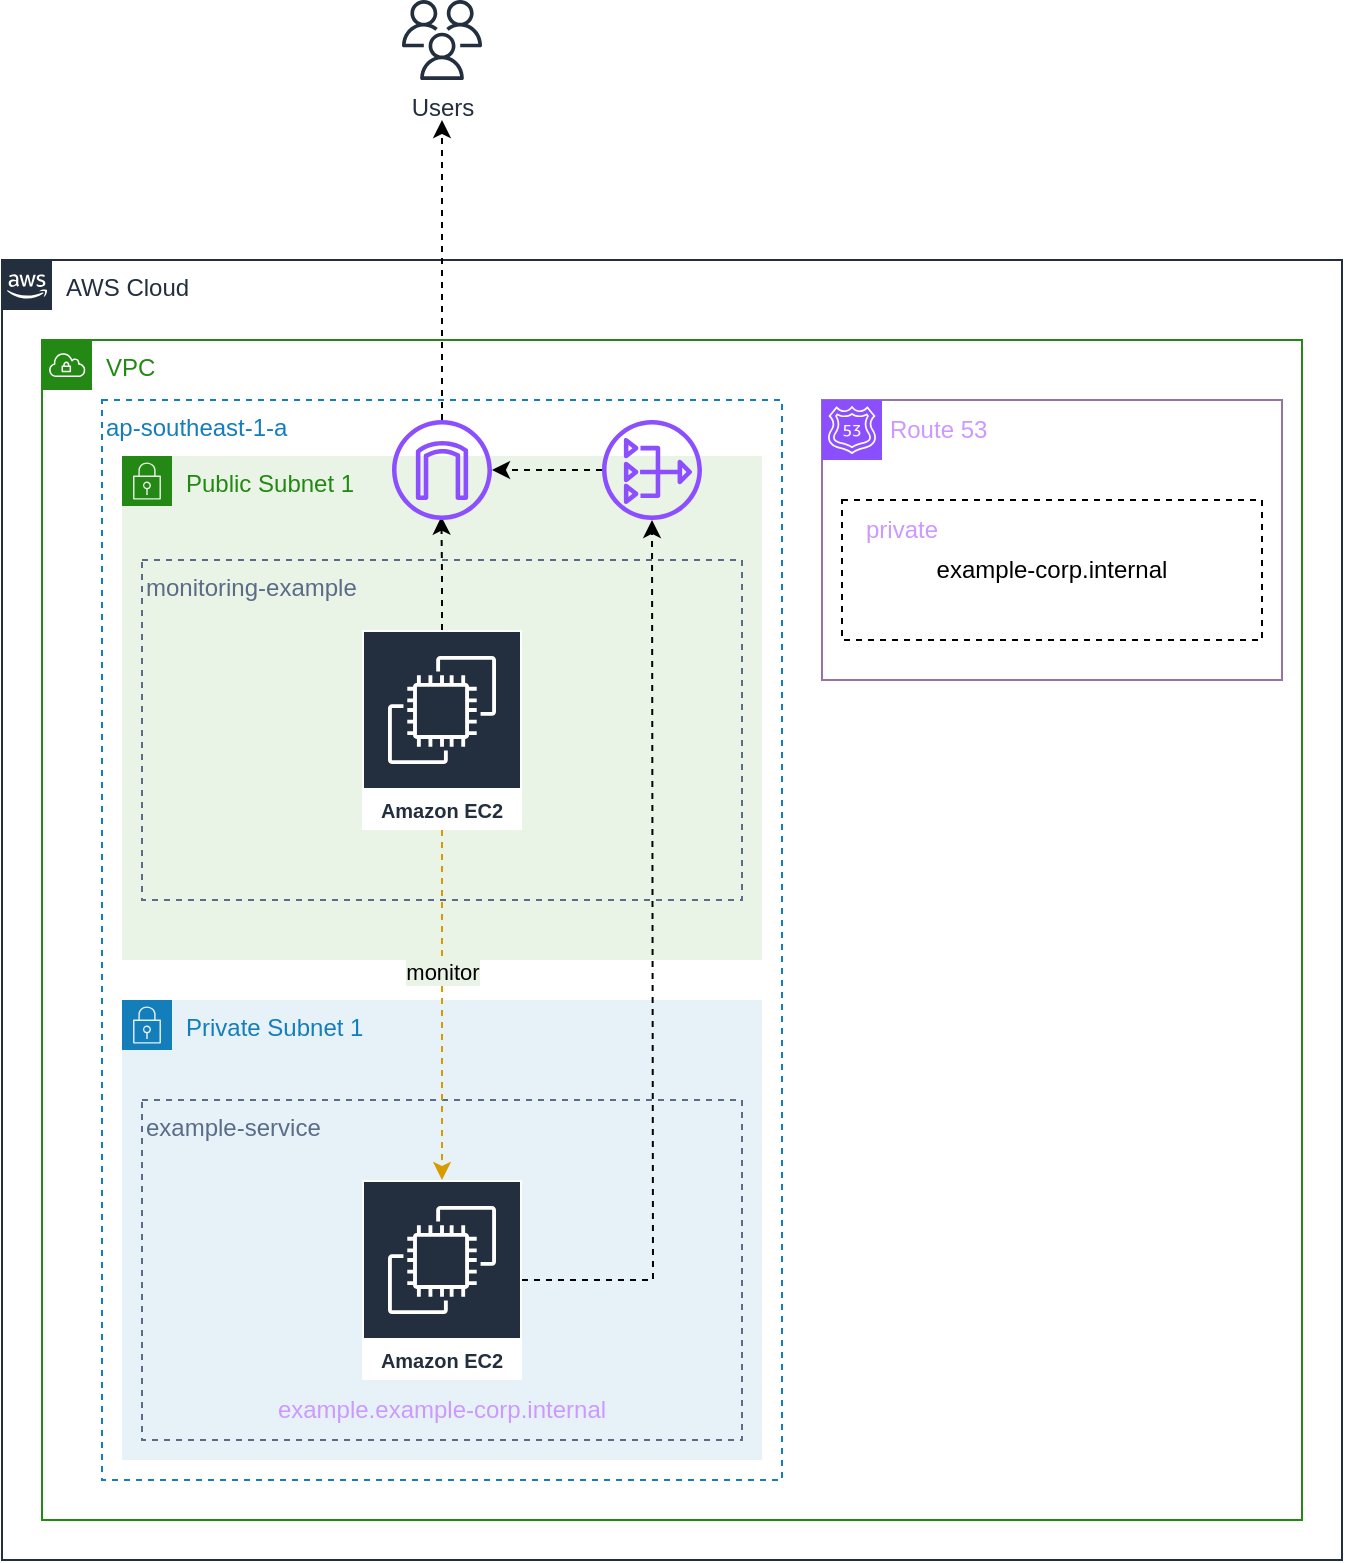 <mxfile version="28.1.2">
  <diagram id="jrXY4hO8n29qiqvIHeQG" name="Page-1">
    <mxGraphModel dx="2434" dy="2083" grid="1" gridSize="10" guides="1" tooltips="1" connect="1" arrows="1" fold="1" page="0" pageScale="1" pageWidth="827" pageHeight="1169" math="0" shadow="0">
      <root>
        <mxCell id="0" />
        <mxCell id="1" parent="0" />
        <mxCell id="5G6M97Ru5O6IGqaMy1Rf-22" value="AWS Cloud" style="points=[[0,0],[0.25,0],[0.5,0],[0.75,0],[1,0],[1,0.25],[1,0.5],[1,0.75],[1,1],[0.75,1],[0.5,1],[0.25,1],[0,1],[0,0.75],[0,0.5],[0,0.25]];outlineConnect=0;gradientColor=none;html=1;whiteSpace=wrap;fontSize=12;fontStyle=0;shape=mxgraph.aws4.group;grIcon=mxgraph.aws4.group_aws_cloud_alt;strokeColor=#232F3E;verticalAlign=top;align=left;spacingLeft=30;fontColor=#232F3E;dashed=0;fillColor=none;" parent="1" vertex="1">
          <mxGeometry x="-1020" y="-760" width="670" height="650" as="geometry" />
        </mxCell>
        <mxCell id="5G6M97Ru5O6IGqaMy1Rf-31" value="ap-southeast-1-a" style="strokeColor=#147EBA;dashed=1;verticalAlign=top;fontStyle=0;fontColor=#147EBA;align=left;" parent="1" vertex="1">
          <mxGeometry x="-970" y="-690" width="340" height="540" as="geometry" />
        </mxCell>
        <mxCell id="5G6M97Ru5O6IGqaMy1Rf-24" value="Public Subnet 1" style="points=[[0,0],[0.25,0],[0.5,0],[0.75,0],[1,0],[1,0.25],[1,0.5],[1,0.75],[1,1],[0.75,1],[0.5,1],[0.25,1],[0,1],[0,0.75],[0,0.5],[0,0.25]];outlineConnect=0;gradientColor=none;html=1;whiteSpace=wrap;fontSize=12;fontStyle=0;shape=mxgraph.aws4.group;grIcon=mxgraph.aws4.group_security_group;grStroke=0;strokeColor=#248814;fillColor=#E9F3E6;verticalAlign=top;align=left;spacingLeft=30;fontColor=#248814;dashed=0;" parent="1" vertex="1">
          <mxGeometry x="-960" y="-662" width="320" height="252" as="geometry" />
        </mxCell>
        <mxCell id="5G6M97Ru5O6IGqaMy1Rf-26" value="Private Subnet 1" style="points=[[0,0],[0.25,0],[0.5,0],[0.75,0],[1,0],[1,0.25],[1,0.5],[1,0.75],[1,1],[0.75,1],[0.5,1],[0.25,1],[0,1],[0,0.75],[0,0.5],[0,0.25]];outlineConnect=0;gradientColor=none;html=1;whiteSpace=wrap;fontSize=12;fontStyle=0;shape=mxgraph.aws4.group;grIcon=mxgraph.aws4.group_security_group;grStroke=0;strokeColor=#147EBA;fillColor=#E6F2F8;verticalAlign=top;align=left;spacingLeft=30;fontColor=#147EBA;dashed=0;" parent="1" vertex="1">
          <mxGeometry x="-960" y="-390" width="320" height="230" as="geometry" />
        </mxCell>
        <mxCell id="5G6M97Ru5O6IGqaMy1Rf-37" value="Users" style="outlineConnect=0;fontColor=#232F3E;gradientColor=none;fillColor=#232F3E;strokeColor=none;dashed=0;verticalLabelPosition=bottom;verticalAlign=top;align=center;html=1;fontSize=12;fontStyle=0;aspect=fixed;pointerEvents=1;shape=mxgraph.aws4.users;" parent="1" vertex="1">
          <mxGeometry x="-820" y="-890" width="40" height="40" as="geometry" />
        </mxCell>
        <mxCell id="5G6M97Ru5O6IGqaMy1Rf-33" value="example-service" style="fillColor=none;strokeColor=#5A6C86;dashed=1;verticalAlign=top;fontStyle=0;fontColor=#5A6C86;align=left;" parent="1" vertex="1">
          <mxGeometry x="-950" y="-340" width="300" height="170" as="geometry" />
        </mxCell>
        <mxCell id="VvwsrMAah288FeZ9eJY_-7" value="monitoring-example" style="fillColor=none;strokeColor=#5A6C86;dashed=1;verticalAlign=top;fontStyle=0;fontColor=#5A6C86;align=left;" parent="1" vertex="1">
          <mxGeometry x="-950" y="-610" width="300" height="170" as="geometry" />
        </mxCell>
        <mxCell id="VvwsrMAah288FeZ9eJY_-10" style="edgeStyle=orthogonalEdgeStyle;rounded=0;orthogonalLoop=1;jettySize=auto;html=1;fillColor=#ffe6cc;strokeColor=#d79b00;dashed=1;" parent="1" source="VvwsrMAah288FeZ9eJY_-8" target="VvwsrMAah288FeZ9eJY_-9" edge="1">
          <mxGeometry relative="1" as="geometry" />
        </mxCell>
        <mxCell id="VvwsrMAah288FeZ9eJY_-11" value="monitor" style="edgeLabel;html=1;align=center;verticalAlign=middle;resizable=0;points=[];labelBackgroundColor=#E9F3E6;" parent="VvwsrMAah288FeZ9eJY_-10" vertex="1" connectable="0">
          <mxGeometry x="-0.206" y="-1" relative="1" as="geometry">
            <mxPoint x="1" y="1" as="offset" />
          </mxGeometry>
        </mxCell>
        <mxCell id="VvwsrMAah288FeZ9eJY_-8" value="Amazon EC2" style="sketch=0;outlineConnect=0;fontColor=#232F3E;gradientColor=none;strokeColor=#ffffff;fillColor=#232F3E;dashed=0;verticalLabelPosition=middle;verticalAlign=bottom;align=center;html=1;whiteSpace=wrap;fontSize=10;fontStyle=1;spacing=3;shape=mxgraph.aws4.productIcon;prIcon=mxgraph.aws4.ec2;" parent="1" vertex="1">
          <mxGeometry x="-840" y="-575" width="80" height="100" as="geometry" />
        </mxCell>
        <mxCell id="VvwsrMAah288FeZ9eJY_-17" style="edgeStyle=orthogonalEdgeStyle;rounded=0;orthogonalLoop=1;jettySize=auto;html=1;dashed=1;" parent="1" source="VvwsrMAah288FeZ9eJY_-9" edge="1">
          <mxGeometry relative="1" as="geometry">
            <mxPoint x="-695" y="-630.001" as="targetPoint" />
          </mxGeometry>
        </mxCell>
        <mxCell id="VvwsrMAah288FeZ9eJY_-9" value="Amazon EC2" style="sketch=0;outlineConnect=0;fontColor=#232F3E;gradientColor=none;strokeColor=#ffffff;fillColor=#232F3E;dashed=0;verticalLabelPosition=middle;verticalAlign=bottom;align=center;html=1;whiteSpace=wrap;fontSize=10;fontStyle=1;spacing=3;shape=mxgraph.aws4.productIcon;prIcon=mxgraph.aws4.ec2;" parent="1" vertex="1">
          <mxGeometry x="-840" y="-300" width="80" height="100" as="geometry" />
        </mxCell>
        <mxCell id="VvwsrMAah288FeZ9eJY_-20" style="edgeStyle=orthogonalEdgeStyle;rounded=0;orthogonalLoop=1;jettySize=auto;html=1;dashed=1;" parent="1" edge="1">
          <mxGeometry relative="1" as="geometry">
            <mxPoint x="-800" y="-830" as="targetPoint" />
            <mxPoint x="-800" y="-680" as="sourcePoint" />
          </mxGeometry>
        </mxCell>
        <mxCell id="VvwsrMAah288FeZ9eJY_-19" style="edgeStyle=orthogonalEdgeStyle;rounded=0;orthogonalLoop=1;jettySize=auto;html=1;dashed=1;" parent="1" edge="1">
          <mxGeometry relative="1" as="geometry">
            <mxPoint x="-720" y="-655" as="sourcePoint" />
            <mxPoint x="-775" y="-655" as="targetPoint" />
          </mxGeometry>
        </mxCell>
        <mxCell id="VvwsrMAah288FeZ9eJY_-18" style="edgeStyle=orthogonalEdgeStyle;rounded=0;orthogonalLoop=1;jettySize=auto;html=1;entryX=0.494;entryY=0.966;entryDx=0;entryDy=0;entryPerimeter=0;dashed=1;" parent="1" source="VvwsrMAah288FeZ9eJY_-8" edge="1">
          <mxGeometry relative="1" as="geometry">
            <mxPoint x="-800.3" y="-631.7" as="targetPoint" />
          </mxGeometry>
        </mxCell>
        <mxCell id="VvwsrMAah288FeZ9eJY_-22" value="" style="sketch=0;outlineConnect=0;fontColor=#232F3E;gradientColor=none;fillColor=#8C4FFF;strokeColor=none;dashed=0;verticalLabelPosition=bottom;verticalAlign=top;align=center;html=1;fontSize=12;fontStyle=0;aspect=fixed;pointerEvents=1;shape=mxgraph.aws4.internet_gateway;" parent="1" vertex="1">
          <mxGeometry x="-825" y="-680" width="50" height="50" as="geometry" />
        </mxCell>
        <mxCell id="VvwsrMAah288FeZ9eJY_-23" value="" style="sketch=0;outlineConnect=0;fontColor=#232F3E;gradientColor=none;fillColor=#8C4FFF;strokeColor=none;dashed=0;verticalLabelPosition=bottom;verticalAlign=top;align=center;html=1;fontSize=12;fontStyle=0;aspect=fixed;pointerEvents=1;shape=mxgraph.aws4.nat_gateway;" parent="1" vertex="1">
          <mxGeometry x="-720" y="-680" width="50" height="50" as="geometry" />
        </mxCell>
        <mxCell id="5G6M97Ru5O6IGqaMy1Rf-23" value="VPC" style="points=[[0,0],[0.25,0],[0.5,0],[0.75,0],[1,0],[1,0.25],[1,0.5],[1,0.75],[1,1],[0.75,1],[0.5,1],[0.25,1],[0,1],[0,0.75],[0,0.5],[0,0.25]];outlineConnect=0;gradientColor=none;html=1;whiteSpace=wrap;fontSize=12;fontStyle=0;shape=mxgraph.aws4.group;grIcon=mxgraph.aws4.group_vpc;strokeColor=#248814;fillColor=none;verticalAlign=top;align=left;spacingLeft=30;dashed=0;fontColor=#248814;" parent="1" vertex="1">
          <mxGeometry x="-1000" y="-720" width="630" height="590" as="geometry" />
        </mxCell>
        <mxCell id="VvwsrMAah288FeZ9eJY_-28" value="" style="rounded=0;whiteSpace=wrap;html=1;fillColor=none;strokeColor=#9673a6;" parent="1" vertex="1">
          <mxGeometry x="-610" y="-690" width="230" height="140" as="geometry" />
        </mxCell>
        <mxCell id="VvwsrMAah288FeZ9eJY_-29" value="" style="sketch=0;points=[[0,0,0],[0.25,0,0],[0.5,0,0],[0.75,0,0],[1,0,0],[0,1,0],[0.25,1,0],[0.5,1,0],[0.75,1,0],[1,1,0],[0,0.25,0],[0,0.5,0],[0,0.75,0],[1,0.25,0],[1,0.5,0],[1,0.75,0]];outlineConnect=0;fontColor=#232F3E;fillColor=#8C4FFF;strokeColor=#ffffff;dashed=0;verticalLabelPosition=bottom;verticalAlign=top;align=center;html=1;fontSize=12;fontStyle=0;aspect=fixed;shape=mxgraph.aws4.resourceIcon;resIcon=mxgraph.aws4.route_53;" parent="1" vertex="1">
          <mxGeometry x="-610" y="-690" width="30" height="30" as="geometry" />
        </mxCell>
        <mxCell id="VvwsrMAah288FeZ9eJY_-30" value="Route 53&amp;nbsp;" style="text;html=1;align=center;verticalAlign=middle;whiteSpace=wrap;rounded=0;fillColor=none;fontColor=#CC99FF;" parent="1" vertex="1">
          <mxGeometry x="-580" y="-690" width="60" height="30" as="geometry" />
        </mxCell>
        <mxCell id="VvwsrMAah288FeZ9eJY_-31" value="example-corp.internal" style="rounded=0;whiteSpace=wrap;html=1;fillColor=none;dashed=1;" parent="1" vertex="1">
          <mxGeometry x="-600" y="-640" width="210" height="70" as="geometry" />
        </mxCell>
        <mxCell id="VvwsrMAah288FeZ9eJY_-32" value="&lt;font style=&quot;&quot;&gt;private&lt;/font&gt;" style="text;html=1;align=center;verticalAlign=middle;whiteSpace=wrap;rounded=0;fontColor=#CC99FF;" parent="1" vertex="1">
          <mxGeometry x="-600" y="-640" width="60" height="30" as="geometry" />
        </mxCell>
        <mxCell id="VvwsrMAah288FeZ9eJY_-33" value="example.example-corp.internal" style="text;html=1;align=center;verticalAlign=middle;whiteSpace=wrap;rounded=0;fontColor=#CC99FF;" parent="1" vertex="1">
          <mxGeometry x="-895" y="-200" width="190" height="30" as="geometry" />
        </mxCell>
      </root>
    </mxGraphModel>
  </diagram>
</mxfile>
